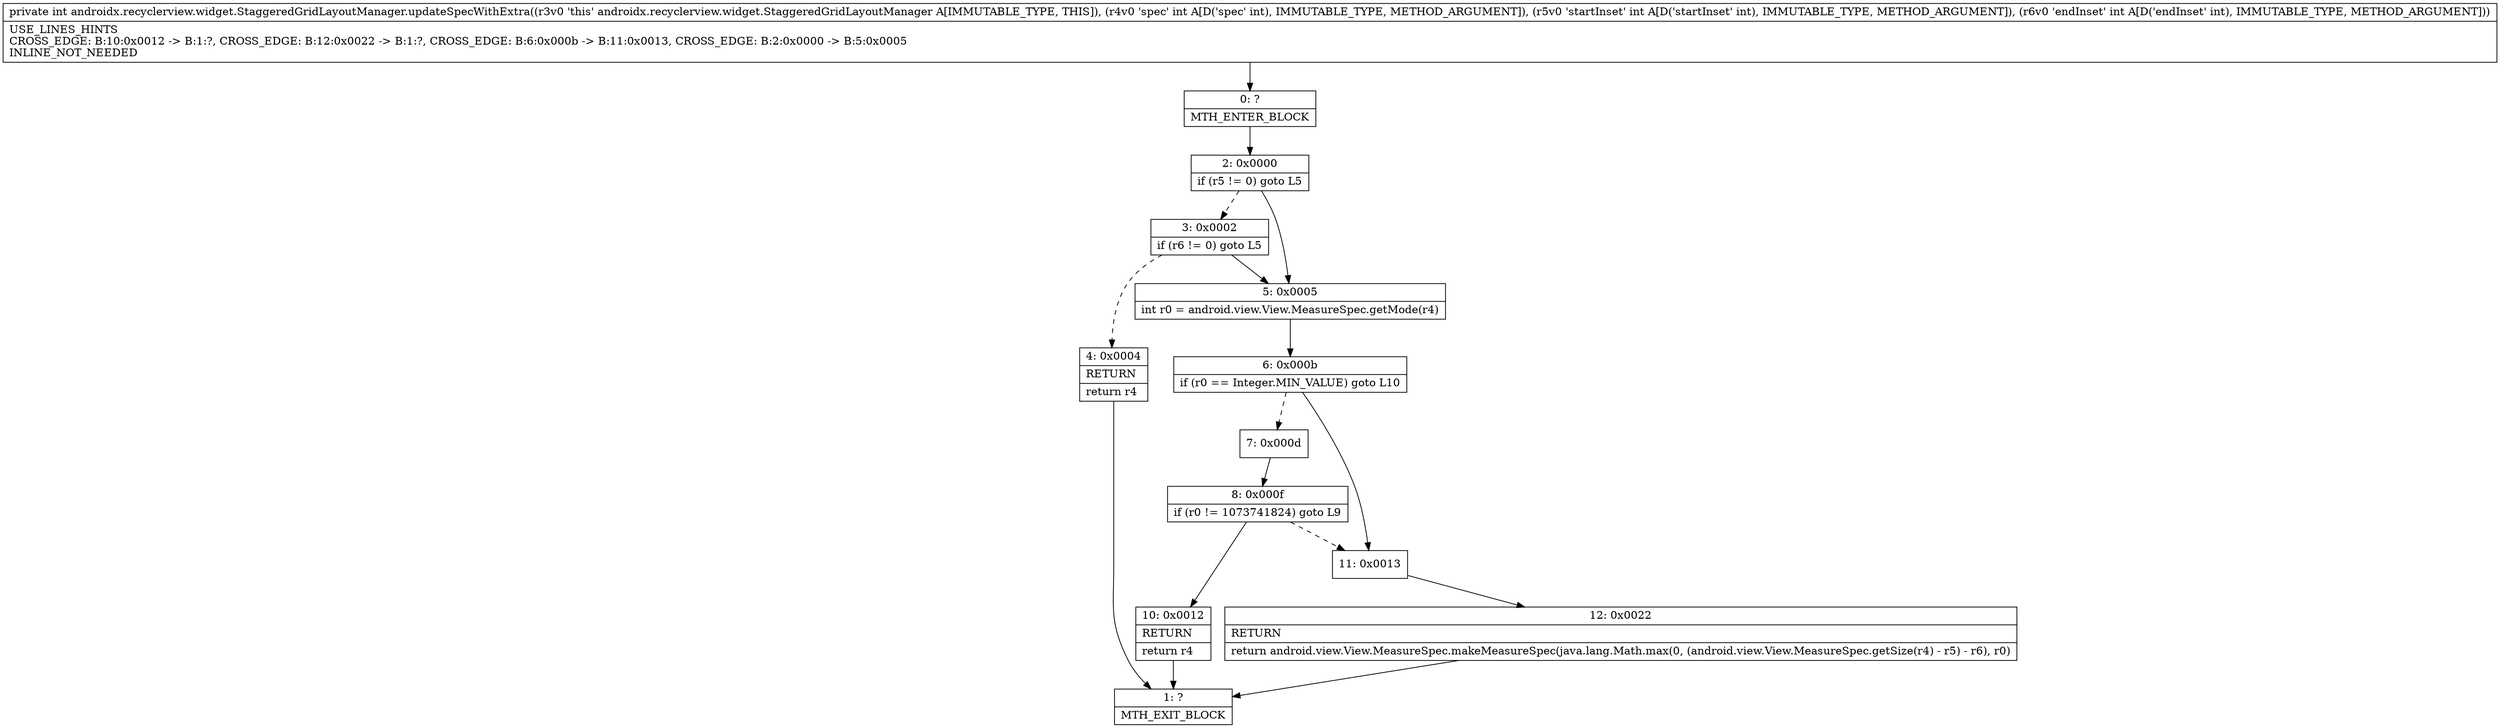 digraph "CFG forandroidx.recyclerview.widget.StaggeredGridLayoutManager.updateSpecWithExtra(III)I" {
Node_0 [shape=record,label="{0\:\ ?|MTH_ENTER_BLOCK\l}"];
Node_2 [shape=record,label="{2\:\ 0x0000|if (r5 != 0) goto L5\l}"];
Node_3 [shape=record,label="{3\:\ 0x0002|if (r6 != 0) goto L5\l}"];
Node_4 [shape=record,label="{4\:\ 0x0004|RETURN\l|return r4\l}"];
Node_1 [shape=record,label="{1\:\ ?|MTH_EXIT_BLOCK\l}"];
Node_5 [shape=record,label="{5\:\ 0x0005|int r0 = android.view.View.MeasureSpec.getMode(r4)\l}"];
Node_6 [shape=record,label="{6\:\ 0x000b|if (r0 == Integer.MIN_VALUE) goto L10\l}"];
Node_7 [shape=record,label="{7\:\ 0x000d}"];
Node_8 [shape=record,label="{8\:\ 0x000f|if (r0 != 1073741824) goto L9\l}"];
Node_10 [shape=record,label="{10\:\ 0x0012|RETURN\l|return r4\l}"];
Node_11 [shape=record,label="{11\:\ 0x0013}"];
Node_12 [shape=record,label="{12\:\ 0x0022|RETURN\l|return android.view.View.MeasureSpec.makeMeasureSpec(java.lang.Math.max(0, (android.view.View.MeasureSpec.getSize(r4) \- r5) \- r6), r0)\l}"];
MethodNode[shape=record,label="{private int androidx.recyclerview.widget.StaggeredGridLayoutManager.updateSpecWithExtra((r3v0 'this' androidx.recyclerview.widget.StaggeredGridLayoutManager A[IMMUTABLE_TYPE, THIS]), (r4v0 'spec' int A[D('spec' int), IMMUTABLE_TYPE, METHOD_ARGUMENT]), (r5v0 'startInset' int A[D('startInset' int), IMMUTABLE_TYPE, METHOD_ARGUMENT]), (r6v0 'endInset' int A[D('endInset' int), IMMUTABLE_TYPE, METHOD_ARGUMENT]))  | USE_LINES_HINTS\lCROSS_EDGE: B:10:0x0012 \-\> B:1:?, CROSS_EDGE: B:12:0x0022 \-\> B:1:?, CROSS_EDGE: B:6:0x000b \-\> B:11:0x0013, CROSS_EDGE: B:2:0x0000 \-\> B:5:0x0005\lINLINE_NOT_NEEDED\l}"];
MethodNode -> Node_0;Node_0 -> Node_2;
Node_2 -> Node_3[style=dashed];
Node_2 -> Node_5;
Node_3 -> Node_4[style=dashed];
Node_3 -> Node_5;
Node_4 -> Node_1;
Node_5 -> Node_6;
Node_6 -> Node_7[style=dashed];
Node_6 -> Node_11;
Node_7 -> Node_8;
Node_8 -> Node_10;
Node_8 -> Node_11[style=dashed];
Node_10 -> Node_1;
Node_11 -> Node_12;
Node_12 -> Node_1;
}

